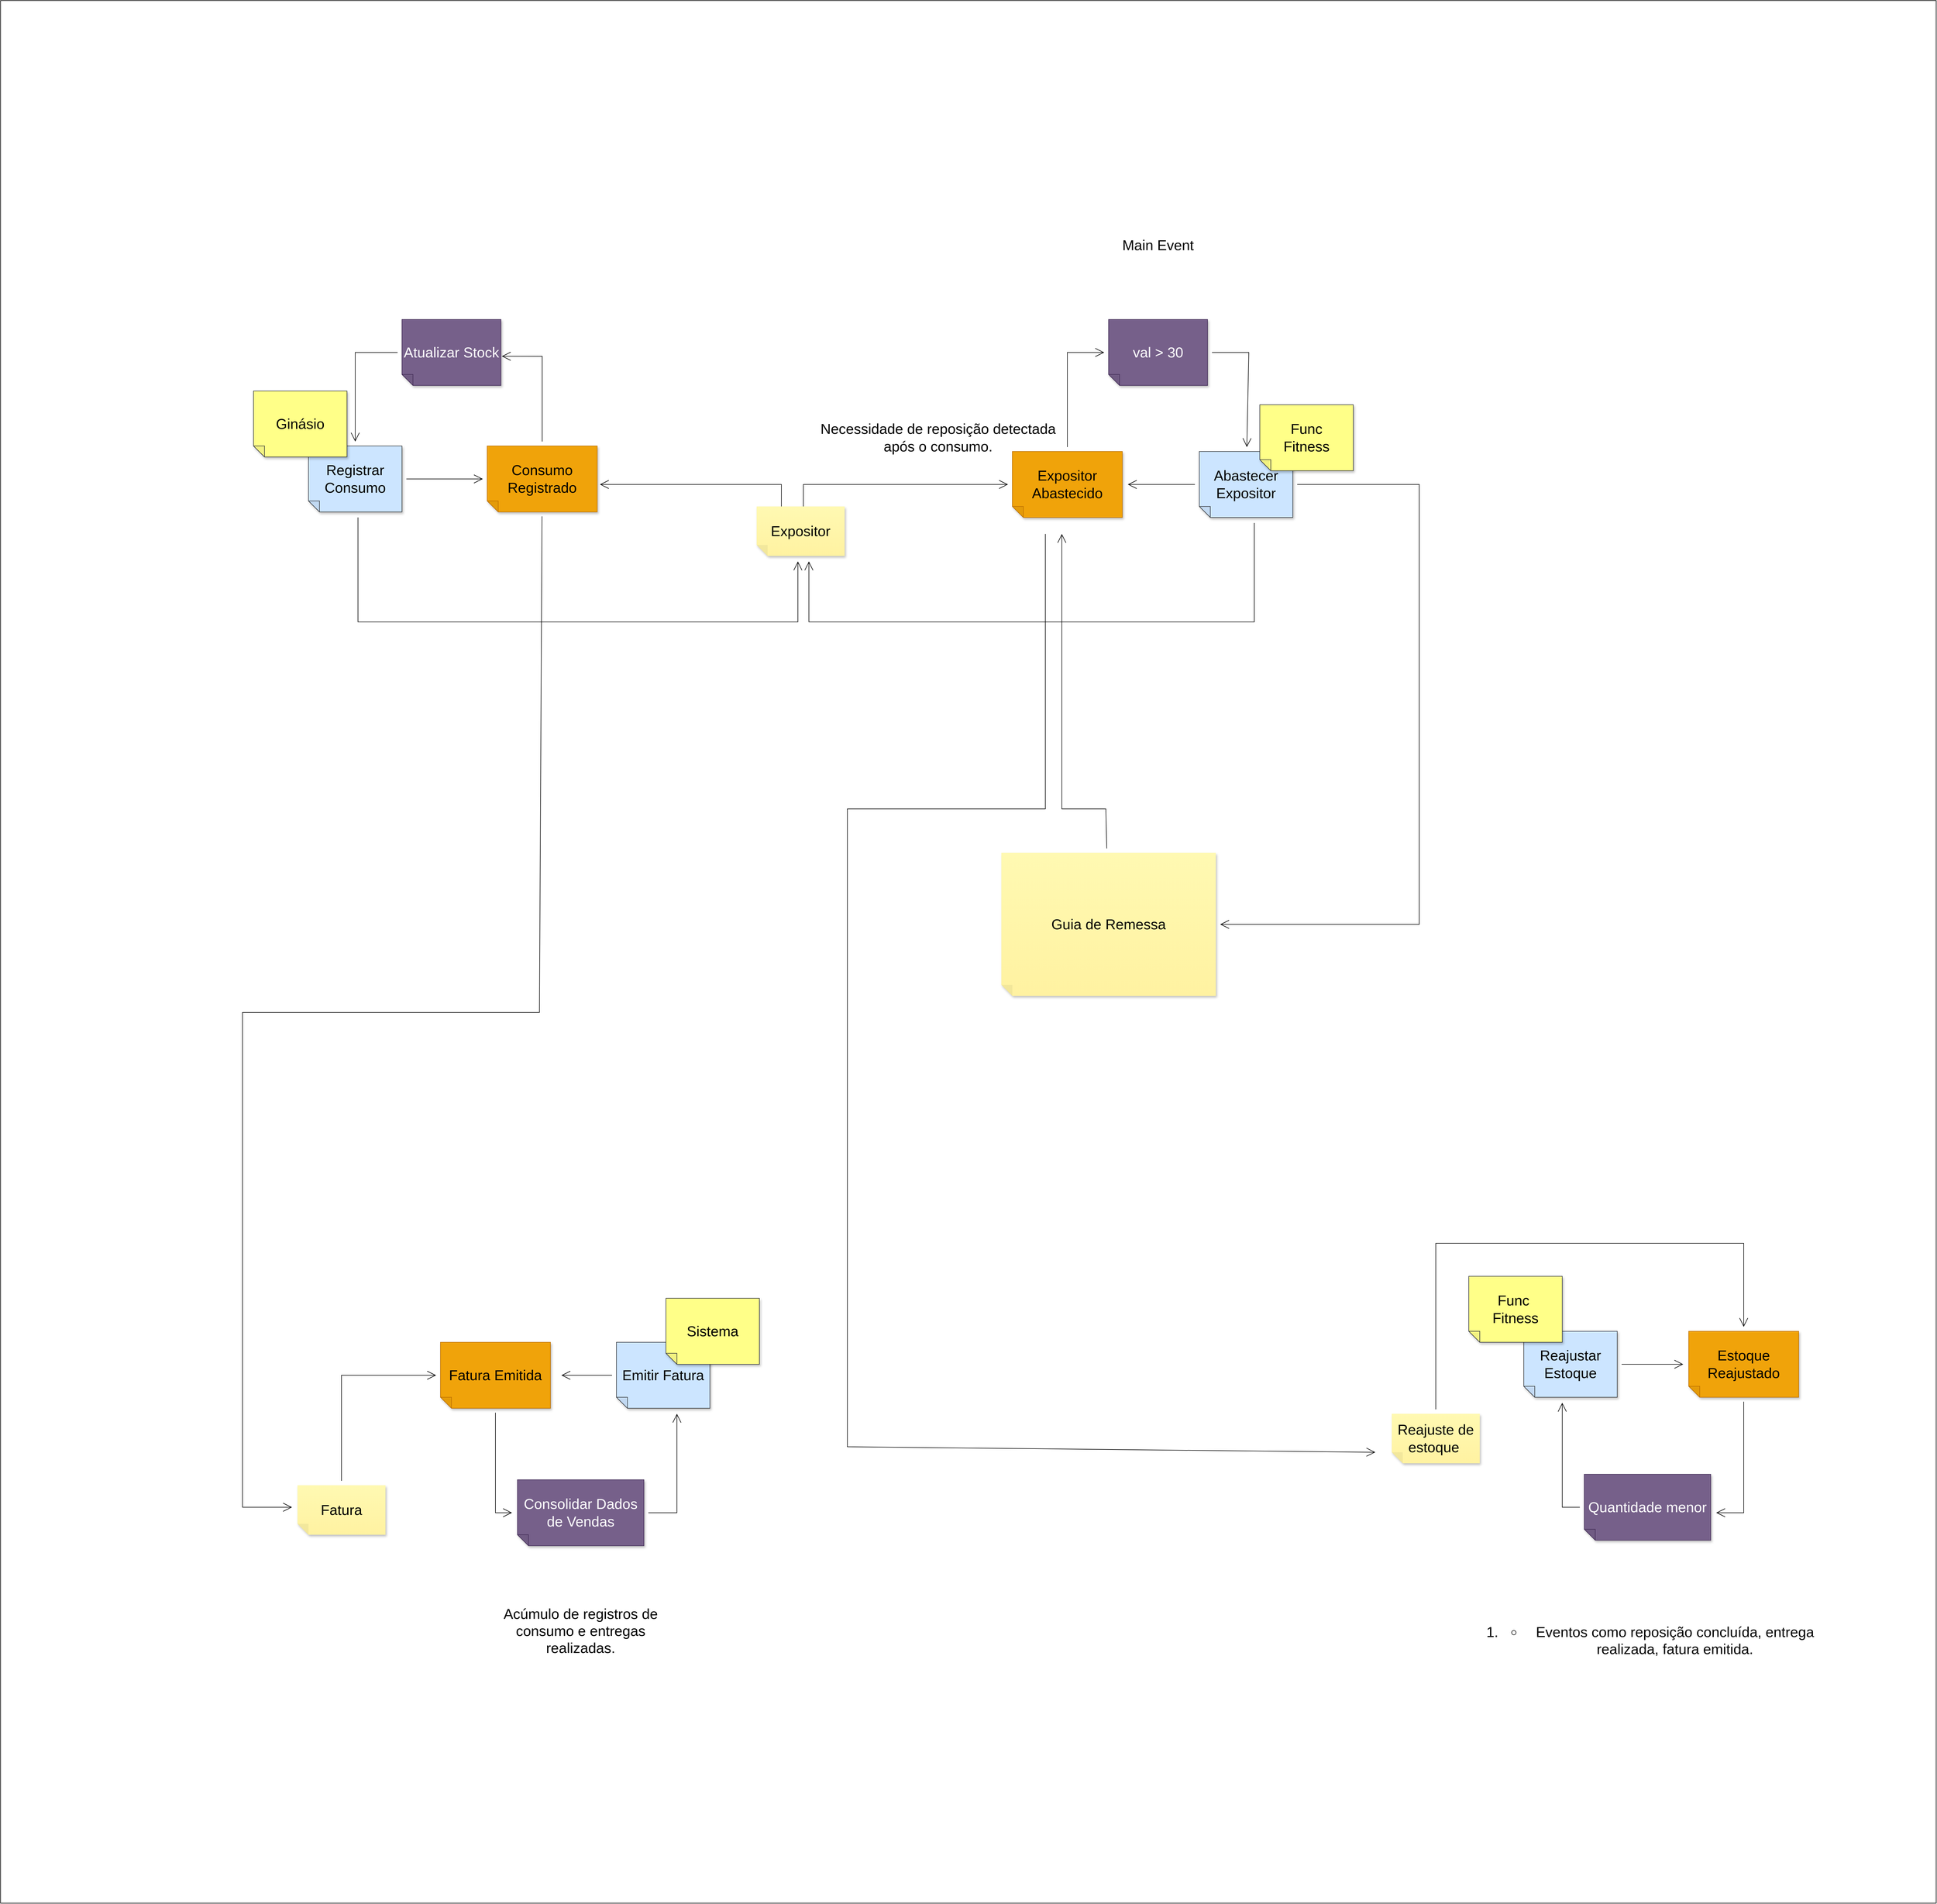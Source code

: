 <mxfile>
    <diagram id="ljlir07fDxeKM4c_47_f" name="Page-1">
        <mxGraphModel dx="5995" dy="3165" grid="1" gridSize="10" guides="1" tooltips="1" connect="1" arrows="1" fold="1" page="1" pageScale="1" pageWidth="850" pageHeight="1100" math="0" shadow="0">
            <root>
                <mxCell id="0"/>
                <mxCell id="1" parent="0"/>
                <mxCell id="162" value="" style="rounded=0;whiteSpace=wrap;html=1;fontSize=26;movable=1;resizable=1;rotatable=1;deletable=1;editable=1;connectable=1;" vertex="1" parent="1">
                    <mxGeometry x="-130" y="-20" width="3520" height="3460" as="geometry"/>
                </mxCell>
                <mxCell id="142" style="edgeStyle=none;rounded=0;orthogonalLoop=1;jettySize=auto;html=1;fontSize=26;endArrow=open;startSize=14;endSize=14;sourcePerimeterSpacing=8;targetPerimeterSpacing=8;exitX=0.719;exitY=1;exitDx=0;exitDy=0;exitPerimeter=0;" edge="1" parent="1" source="35">
                    <mxGeometry relative="1" as="geometry">
                        <mxPoint x="960" y="860" as="targetPoint"/>
                        <Array as="points">
                            <mxPoint x="1290" y="860"/>
                        </Array>
                    </mxGeometry>
                </mxCell>
                <mxCell id="145" style="edgeStyle=none;rounded=0;orthogonalLoop=1;jettySize=auto;html=1;fontSize=26;endArrow=open;startSize=14;endSize=14;sourcePerimeterSpacing=8;targetPerimeterSpacing=8;exitX=0.469;exitY=1;exitDx=0;exitDy=0;exitPerimeter=0;" edge="1" parent="1" source="35" target="50">
                    <mxGeometry relative="1" as="geometry">
                        <Array as="points">
                            <mxPoint x="1330" y="860"/>
                        </Array>
                    </mxGeometry>
                </mxCell>
                <mxCell id="35" value="&lt;font style=&quot;font-size: 26px;&quot;&gt;Expositor&lt;/font&gt;" style="shape=note;whiteSpace=wrap;html=1;backgroundOutline=1;fontColor=#000000;darkOpacity=0.05;fillColor=#FFF9B2;strokeColor=none;fillStyle=solid;direction=west;gradientDirection=north;gradientColor=#FFF2A1;shadow=1;size=20;pointerEvents=1;" vertex="1" parent="1">
                    <mxGeometry x="1245" y="900" width="160" height="90" as="geometry"/>
                </mxCell>
                <mxCell id="141" style="edgeStyle=none;rounded=0;orthogonalLoop=1;jettySize=auto;html=1;fontSize=26;endArrow=open;startSize=14;endSize=14;sourcePerimeterSpacing=8;targetPerimeterSpacing=8;" edge="1" parent="1">
                    <mxGeometry relative="1" as="geometry">
                        <mxPoint x="1320" y="1000" as="targetPoint"/>
                        <mxPoint x="520" y="920" as="sourcePoint"/>
                        <Array as="points">
                            <mxPoint x="520" y="1110"/>
                            <mxPoint x="1320" y="1110"/>
                        </Array>
                    </mxGeometry>
                </mxCell>
                <mxCell id="163" style="edgeStyle=none;rounded=0;orthogonalLoop=1;jettySize=auto;html=1;fontSize=26;endArrow=open;startSize=14;endSize=14;sourcePerimeterSpacing=8;targetPerimeterSpacing=8;" edge="1" parent="1" source="36" target="38">
                    <mxGeometry relative="1" as="geometry"/>
                </mxCell>
                <mxCell id="36" value="Registrar Consumo" style="shape=note;whiteSpace=wrap;html=1;backgroundOutline=1;darkOpacity=0.05;fillColor=#cce5ff;strokeColor=#36393d;fillStyle=solid;direction=west;gradientDirection=north;shadow=1;size=20;pointerEvents=1;fontSize=26;" vertex="1" parent="1">
                    <mxGeometry x="430" y="790" width="170" height="120" as="geometry"/>
                </mxCell>
                <mxCell id="139" style="edgeStyle=none;rounded=0;orthogonalLoop=1;jettySize=auto;html=1;fontSize=26;endArrow=open;startSize=14;endSize=14;sourcePerimeterSpacing=8;targetPerimeterSpacing=8;" edge="1" parent="1" source="37" target="36">
                    <mxGeometry relative="1" as="geometry">
                        <Array as="points">
                            <mxPoint x="515" y="620"/>
                        </Array>
                    </mxGeometry>
                </mxCell>
                <mxCell id="37" value="Atualizar Stock" style="shape=note;whiteSpace=wrap;html=1;backgroundOutline=1;darkOpacity=0.05;fillColor=#76608a;strokeColor=#432D57;fillStyle=solid;direction=west;gradientDirection=north;shadow=1;size=20;pointerEvents=1;fontSize=26;fontColor=#ffffff;" vertex="1" parent="1">
                    <mxGeometry x="600" y="560" width="180" height="120" as="geometry"/>
                </mxCell>
                <mxCell id="138" style="edgeStyle=none;rounded=0;orthogonalLoop=1;jettySize=auto;html=1;entryX=-0.009;entryY=0.443;entryDx=0;entryDy=0;entryPerimeter=0;fontSize=26;endArrow=open;startSize=14;endSize=14;sourcePerimeterSpacing=8;targetPerimeterSpacing=8;" edge="1" parent="1" source="38" target="37">
                    <mxGeometry relative="1" as="geometry">
                        <Array as="points">
                            <mxPoint x="855" y="627"/>
                        </Array>
                    </mxGeometry>
                </mxCell>
                <mxCell id="143" style="edgeStyle=none;rounded=0;orthogonalLoop=1;jettySize=auto;html=1;fontSize=26;endArrow=open;startSize=14;endSize=14;sourcePerimeterSpacing=8;targetPerimeterSpacing=8;" edge="1" parent="1" source="38">
                    <mxGeometry relative="1" as="geometry">
                        <mxPoint x="400" y="2720" as="targetPoint"/>
                        <Array as="points">
                            <mxPoint x="850" y="1820"/>
                            <mxPoint x="310" y="1820"/>
                            <mxPoint x="310" y="2720"/>
                        </Array>
                    </mxGeometry>
                </mxCell>
                <mxCell id="38" value="Consumo Registrado" style="shape=note;whiteSpace=wrap;html=1;backgroundOutline=1;fontColor=#000000;darkOpacity=0.05;fillColor=#f0a30a;strokeColor=#BD7000;fillStyle=solid;direction=west;gradientDirection=north;shadow=1;size=20;pointerEvents=1;fontSize=26;" vertex="1" parent="1">
                    <mxGeometry x="755" y="790" width="200" height="120" as="geometry"/>
                </mxCell>
                <mxCell id="135" style="edgeStyle=none;rounded=0;orthogonalLoop=1;jettySize=auto;html=1;fontSize=26;endArrow=open;startSize=14;endSize=14;sourcePerimeterSpacing=8;targetPerimeterSpacing=8;" edge="1" parent="1" source="50" target="55">
                    <mxGeometry relative="1" as="geometry">
                        <Array as="points">
                            <mxPoint x="1810" y="620"/>
                        </Array>
                    </mxGeometry>
                </mxCell>
                <mxCell id="161" style="edgeStyle=none;rounded=0;orthogonalLoop=1;jettySize=auto;html=1;fontSize=26;endArrow=open;startSize=14;endSize=14;sourcePerimeterSpacing=8;targetPerimeterSpacing=8;" edge="1" parent="1">
                    <mxGeometry relative="1" as="geometry">
                        <mxPoint x="2370" y="2620" as="targetPoint"/>
                        <mxPoint x="1770" y="950" as="sourcePoint"/>
                        <Array as="points">
                            <mxPoint x="1770" y="1450"/>
                            <mxPoint x="1410" y="1450"/>
                            <mxPoint x="1410" y="2610"/>
                        </Array>
                    </mxGeometry>
                </mxCell>
                <mxCell id="50" value="Expositor Abastecido" style="shape=note;whiteSpace=wrap;html=1;backgroundOutline=1;fontColor=#000000;darkOpacity=0.05;fillColor=#f0a30a;strokeColor=#BD7000;fillStyle=solid;direction=west;gradientDirection=north;shadow=1;size=20;pointerEvents=1;fontSize=26;" vertex="1" parent="1">
                    <mxGeometry x="1710" y="800" width="200" height="120" as="geometry"/>
                </mxCell>
                <mxCell id="146" style="edgeStyle=none;rounded=0;orthogonalLoop=1;jettySize=auto;html=1;fontSize=26;endArrow=open;startSize=14;endSize=14;sourcePerimeterSpacing=8;targetPerimeterSpacing=8;" edge="1" parent="1">
                    <mxGeometry relative="1" as="geometry">
                        <mxPoint x="2150" y="930" as="sourcePoint"/>
                        <mxPoint x="1340" y="1000" as="targetPoint"/>
                        <Array as="points">
                            <mxPoint x="2150" y="1110"/>
                            <mxPoint x="1340" y="1110"/>
                        </Array>
                    </mxGeometry>
                </mxCell>
                <mxCell id="148" style="edgeStyle=none;rounded=0;orthogonalLoop=1;jettySize=auto;html=1;fontSize=26;endArrow=open;startSize=14;endSize=14;sourcePerimeterSpacing=8;targetPerimeterSpacing=8;" edge="1" parent="1" source="52" target="114">
                    <mxGeometry relative="1" as="geometry">
                        <Array as="points">
                            <mxPoint x="2450" y="860"/>
                            <mxPoint x="2450" y="1660"/>
                        </Array>
                    </mxGeometry>
                </mxCell>
                <mxCell id="164" style="edgeStyle=none;rounded=0;orthogonalLoop=1;jettySize=auto;html=1;fontSize=26;endArrow=open;startSize=14;endSize=14;sourcePerimeterSpacing=8;targetPerimeterSpacing=8;" edge="1" parent="1" source="52">
                    <mxGeometry relative="1" as="geometry">
                        <mxPoint x="1920" y="860" as="targetPoint"/>
                    </mxGeometry>
                </mxCell>
                <mxCell id="52" value="Abastecer Expositor" style="shape=note;whiteSpace=wrap;html=1;backgroundOutline=1;darkOpacity=0.05;fillColor=#cce5ff;strokeColor=#36393d;fillStyle=solid;direction=west;gradientDirection=north;shadow=1;size=20;pointerEvents=1;fontSize=26;" vertex="1" parent="1">
                    <mxGeometry x="2050" y="800" width="170" height="120" as="geometry"/>
                </mxCell>
                <mxCell id="133" value="" style="edgeStyle=none;rounded=0;orthogonalLoop=1;jettySize=auto;html=1;fontSize=26;endArrow=open;startSize=14;endSize=14;sourcePerimeterSpacing=8;targetPerimeterSpacing=8;" edge="1" parent="1" source="55" target="52">
                    <mxGeometry relative="1" as="geometry">
                        <Array as="points">
                            <mxPoint x="2140" y="620"/>
                        </Array>
                    </mxGeometry>
                </mxCell>
                <mxCell id="55" value="val &amp;gt; 30" style="shape=note;whiteSpace=wrap;html=1;backgroundOutline=1;darkOpacity=0.05;fillColor=#76608a;strokeColor=#432D57;fillStyle=solid;direction=west;gradientDirection=north;shadow=1;size=20;pointerEvents=1;fontSize=26;fontColor=#ffffff;" vertex="1" parent="1">
                    <mxGeometry x="1885" y="560" width="180" height="120" as="geometry"/>
                </mxCell>
                <mxCell id="68" value="Necessidade de reposição detectada após o consumo." style="text;strokeColor=none;fillColor=none;html=1;align=center;verticalAlign=middle;whiteSpace=wrap;rounded=0;fontSize=26;" vertex="1" parent="1">
                    <mxGeometry x="1360" y="760" width="430" height="30" as="geometry"/>
                </mxCell>
                <mxCell id="151" style="edgeStyle=none;rounded=0;orthogonalLoop=1;jettySize=auto;html=1;fontSize=26;endArrow=open;startSize=14;endSize=14;sourcePerimeterSpacing=8;targetPerimeterSpacing=8;" edge="1" parent="1" source="70">
                    <mxGeometry relative="1" as="geometry">
                        <mxPoint x="800" y="2730" as="targetPoint"/>
                        <Array as="points">
                            <mxPoint x="770" y="2730"/>
                        </Array>
                    </mxGeometry>
                </mxCell>
                <mxCell id="70" value="Fatura Emitida" style="shape=note;whiteSpace=wrap;html=1;backgroundOutline=1;fontColor=#000000;darkOpacity=0.05;fillColor=#f0a30a;strokeColor=#BD7000;fillStyle=solid;direction=west;gradientDirection=north;shadow=1;size=20;pointerEvents=1;fontSize=26;" vertex="1" parent="1">
                    <mxGeometry x="670" y="2420" width="200" height="120" as="geometry"/>
                </mxCell>
                <mxCell id="153" style="edgeStyle=none;rounded=0;orthogonalLoop=1;jettySize=auto;html=1;fontSize=26;endArrow=open;startSize=14;endSize=14;sourcePerimeterSpacing=8;targetPerimeterSpacing=8;" edge="1" parent="1" source="72">
                    <mxGeometry relative="1" as="geometry">
                        <mxPoint x="890" y="2480.0" as="targetPoint"/>
                    </mxGeometry>
                </mxCell>
                <mxCell id="72" value="Emitir Fatura" style="shape=note;whiteSpace=wrap;html=1;backgroundOutline=1;darkOpacity=0.05;fillColor=#cce5ff;strokeColor=#36393d;fillStyle=solid;direction=west;gradientDirection=north;shadow=1;size=20;pointerEvents=1;fontSize=26;" vertex="1" parent="1">
                    <mxGeometry x="990" y="2420" width="170" height="120" as="geometry"/>
                </mxCell>
                <mxCell id="150" style="edgeStyle=none;rounded=0;orthogonalLoop=1;jettySize=auto;html=1;fontSize=26;endArrow=open;startSize=14;endSize=14;sourcePerimeterSpacing=8;targetPerimeterSpacing=8;" edge="1" parent="1" source="74">
                    <mxGeometry relative="1" as="geometry">
                        <mxPoint x="1100" y="2550" as="targetPoint"/>
                        <Array as="points">
                            <mxPoint x="1100" y="2730"/>
                        </Array>
                    </mxGeometry>
                </mxCell>
                <mxCell id="74" value=" Consolidar Dados de Vendas" style="shape=note;whiteSpace=wrap;html=1;backgroundOutline=1;darkOpacity=0.05;fillColor=#76608a;strokeColor=#432D57;fillStyle=solid;direction=west;gradientDirection=north;shadow=1;size=20;pointerEvents=1;fontSize=26;fontColor=#ffffff;" vertex="1" parent="1">
                    <mxGeometry x="810" y="2670" width="230" height="120" as="geometry"/>
                </mxCell>
                <mxCell id="80" value="Acúmulo de registros de consumo e entregas realizadas." style="text;strokeColor=none;fillColor=none;html=1;align=center;verticalAlign=middle;whiteSpace=wrap;rounded=0;fontSize=26;" vertex="1" parent="1">
                    <mxGeometry x="750" y="2900" width="350" height="90" as="geometry"/>
                </mxCell>
                <mxCell id="152" style="edgeStyle=none;rounded=0;orthogonalLoop=1;jettySize=auto;html=1;fontSize=26;endArrow=open;startSize=14;endSize=14;sourcePerimeterSpacing=8;targetPerimeterSpacing=8;" edge="1" parent="1" source="90" target="70">
                    <mxGeometry relative="1" as="geometry">
                        <Array as="points">
                            <mxPoint x="490" y="2480"/>
                        </Array>
                    </mxGeometry>
                </mxCell>
                <mxCell id="90" value="&lt;font style=&quot;font-size: 26px;&quot;&gt;Fatura&lt;/font&gt;" style="shape=note;whiteSpace=wrap;html=1;backgroundOutline=1;fontColor=#000000;darkOpacity=0.05;fillColor=#FFF9B2;strokeColor=none;fillStyle=solid;direction=west;gradientDirection=north;gradientColor=#FFF2A1;shadow=1;size=20;pointerEvents=1;" vertex="1" parent="1">
                    <mxGeometry x="410" y="2680" width="160" height="90" as="geometry"/>
                </mxCell>
                <mxCell id="157" style="edgeStyle=none;rounded=0;orthogonalLoop=1;jettySize=auto;html=1;fontSize=26;endArrow=open;startSize=14;endSize=14;sourcePerimeterSpacing=8;targetPerimeterSpacing=8;" edge="1" parent="1" source="97" target="98">
                    <mxGeometry relative="1" as="geometry">
                        <Array as="points">
                            <mxPoint x="2480" y="2240"/>
                            <mxPoint x="3040" y="2240"/>
                        </Array>
                    </mxGeometry>
                </mxCell>
                <mxCell id="97" value="&lt;font style=&quot;font-size: 26px;&quot;&gt;Reajuste de estoque&amp;nbsp;&lt;/font&gt;" style="shape=note;whiteSpace=wrap;html=1;backgroundOutline=1;fontColor=#000000;darkOpacity=0.05;fillColor=#FFF9B2;strokeColor=none;fillStyle=solid;direction=west;gradientDirection=north;gradientColor=#FFF2A1;shadow=1;size=20;pointerEvents=1;" vertex="1" parent="1">
                    <mxGeometry x="2400" y="2550" width="160" height="90" as="geometry"/>
                </mxCell>
                <mxCell id="159" style="edgeStyle=none;rounded=0;orthogonalLoop=1;jettySize=auto;html=1;fontSize=26;endArrow=open;startSize=14;endSize=14;sourcePerimeterSpacing=8;targetPerimeterSpacing=8;" edge="1" parent="1" source="98">
                    <mxGeometry relative="1" as="geometry">
                        <mxPoint x="2990" y="2730" as="targetPoint"/>
                        <Array as="points">
                            <mxPoint x="3040" y="2730"/>
                        </Array>
                    </mxGeometry>
                </mxCell>
                <mxCell id="98" value="Estoque Reajustado" style="shape=note;whiteSpace=wrap;html=1;backgroundOutline=1;fontColor=#000000;darkOpacity=0.05;fillColor=#f0a30a;strokeColor=#BD7000;fillStyle=solid;direction=west;gradientDirection=north;shadow=1;size=20;pointerEvents=1;fontSize=26;" vertex="1" parent="1">
                    <mxGeometry x="2940" y="2400" width="200" height="120" as="geometry"/>
                </mxCell>
                <mxCell id="156" style="edgeStyle=none;rounded=0;orthogonalLoop=1;jettySize=auto;html=1;fontSize=26;endArrow=open;startSize=14;endSize=14;sourcePerimeterSpacing=8;targetPerimeterSpacing=8;" edge="1" parent="1" source="100">
                    <mxGeometry relative="1" as="geometry">
                        <mxPoint x="2930" y="2460" as="targetPoint"/>
                    </mxGeometry>
                </mxCell>
                <mxCell id="100" value="Reajustar Estoque" style="shape=note;whiteSpace=wrap;html=1;backgroundOutline=1;darkOpacity=0.05;fillColor=#cce5ff;strokeColor=#36393d;fillStyle=solid;direction=west;gradientDirection=north;shadow=1;size=20;pointerEvents=1;fontSize=26;" vertex="1" parent="1">
                    <mxGeometry x="2640" y="2400" width="170" height="120" as="geometry"/>
                </mxCell>
                <mxCell id="158" style="edgeStyle=none;rounded=0;orthogonalLoop=1;jettySize=auto;html=1;fontSize=26;endArrow=open;startSize=14;endSize=14;sourcePerimeterSpacing=8;targetPerimeterSpacing=8;" edge="1" parent="1" source="102">
                    <mxGeometry relative="1" as="geometry">
                        <mxPoint x="2710" y="2530" as="targetPoint"/>
                        <Array as="points">
                            <mxPoint x="2710" y="2720"/>
                        </Array>
                    </mxGeometry>
                </mxCell>
                <mxCell id="102" value="Quantidade menor" style="shape=note;whiteSpace=wrap;html=1;backgroundOutline=1;darkOpacity=0.05;fillColor=#76608a;strokeColor=#432D57;fillStyle=solid;direction=west;gradientDirection=north;shadow=1;size=20;pointerEvents=1;fontSize=26;fontColor=#ffffff;" vertex="1" parent="1">
                    <mxGeometry x="2750" y="2660" width="230" height="120" as="geometry"/>
                </mxCell>
                <mxCell id="108" value="&lt;ol&gt;&lt;li&gt;&lt;ul&gt;&lt;li&gt;Eventos como reposição concluída, entrega realizada, fatura emitida.&lt;/li&gt;&lt;/ul&gt;&lt;/li&gt;&lt;/ol&gt;&lt;h3&gt;&lt;/h3&gt;" style="text;strokeColor=none;fillColor=none;html=1;align=center;verticalAlign=middle;whiteSpace=wrap;rounded=0;fontSize=26;" vertex="1" parent="1">
                    <mxGeometry x="2560" y="2950" width="630" height="30" as="geometry"/>
                </mxCell>
                <mxCell id="149" style="edgeStyle=none;rounded=0;orthogonalLoop=1;jettySize=auto;html=1;fontSize=26;endArrow=open;startSize=14;endSize=14;sourcePerimeterSpacing=8;targetPerimeterSpacing=8;" edge="1" parent="1" source="114">
                    <mxGeometry relative="1" as="geometry">
                        <mxPoint x="1800" y="950" as="targetPoint"/>
                        <Array as="points">
                            <mxPoint x="1880" y="1450"/>
                            <mxPoint x="1800" y="1450"/>
                        </Array>
                    </mxGeometry>
                </mxCell>
                <mxCell id="114" value="&lt;font style=&quot;font-size: 26px;&quot;&gt;Guia de Remessa&lt;/font&gt;" style="shape=note;whiteSpace=wrap;html=1;backgroundOutline=1;fontColor=#000000;darkOpacity=0.05;fillColor=#FFF9B2;strokeColor=none;fillStyle=solid;direction=west;gradientDirection=north;gradientColor=#FFF2A1;shadow=1;size=20;pointerEvents=1;" vertex="1" parent="1">
                    <mxGeometry x="1690" y="1530" width="390" height="260" as="geometry"/>
                </mxCell>
                <mxCell id="165" value="Main Event" style="text;strokeColor=none;fillColor=none;html=1;align=center;verticalAlign=middle;whiteSpace=wrap;rounded=0;fontSize=26;" vertex="1" parent="1">
                    <mxGeometry x="1860" y="410" width="230" height="30" as="geometry"/>
                </mxCell>
                <mxCell id="166" value="Ginásio" style="shape=note;whiteSpace=wrap;html=1;backgroundOutline=1;darkOpacity=0.05;fillColor=#ffff88;strokeColor=#36393d;fillStyle=solid;direction=west;gradientDirection=north;shadow=1;size=20;pointerEvents=1;fontSize=26;" vertex="1" parent="1">
                    <mxGeometry x="330" y="690" width="170" height="120" as="geometry"/>
                </mxCell>
                <mxCell id="168" value="Func&lt;br&gt;Fitness" style="shape=note;whiteSpace=wrap;html=1;backgroundOutline=1;darkOpacity=0.05;fillColor=#ffff88;strokeColor=#36393d;fillStyle=solid;direction=west;gradientDirection=north;shadow=1;size=20;pointerEvents=1;fontSize=26;" vertex="1" parent="1">
                    <mxGeometry x="2160" y="715" width="170" height="120" as="geometry"/>
                </mxCell>
                <mxCell id="169" value="Sistema" style="shape=note;whiteSpace=wrap;html=1;backgroundOutline=1;darkOpacity=0.05;fillColor=#ffff88;strokeColor=#36393d;fillStyle=solid;direction=west;gradientDirection=north;shadow=1;size=20;pointerEvents=1;fontSize=26;" vertex="1" parent="1">
                    <mxGeometry x="1080" y="2340" width="170" height="120" as="geometry"/>
                </mxCell>
                <mxCell id="171" value="Func&amp;nbsp;&lt;br&gt;Fitness" style="shape=note;whiteSpace=wrap;html=1;backgroundOutline=1;darkOpacity=0.05;fillColor=#ffff88;strokeColor=#36393d;fillStyle=solid;direction=west;gradientDirection=north;shadow=1;size=20;pointerEvents=1;fontSize=26;" vertex="1" parent="1">
                    <mxGeometry x="2540" y="2300" width="170" height="120" as="geometry"/>
                </mxCell>
            </root>
        </mxGraphModel>
    </diagram>
</mxfile>